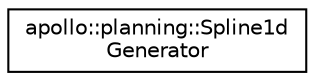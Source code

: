 digraph "Graphical Class Hierarchy"
{
  edge [fontname="Helvetica",fontsize="10",labelfontname="Helvetica",labelfontsize="10"];
  node [fontname="Helvetica",fontsize="10",shape=record];
  rankdir="LR";
  Node1 [label="apollo::planning::Spline1d\lGenerator",height=0.2,width=0.4,color="black", fillcolor="white", style="filled",URL="$classapollo_1_1planning_1_1Spline1dGenerator.html"];
}
